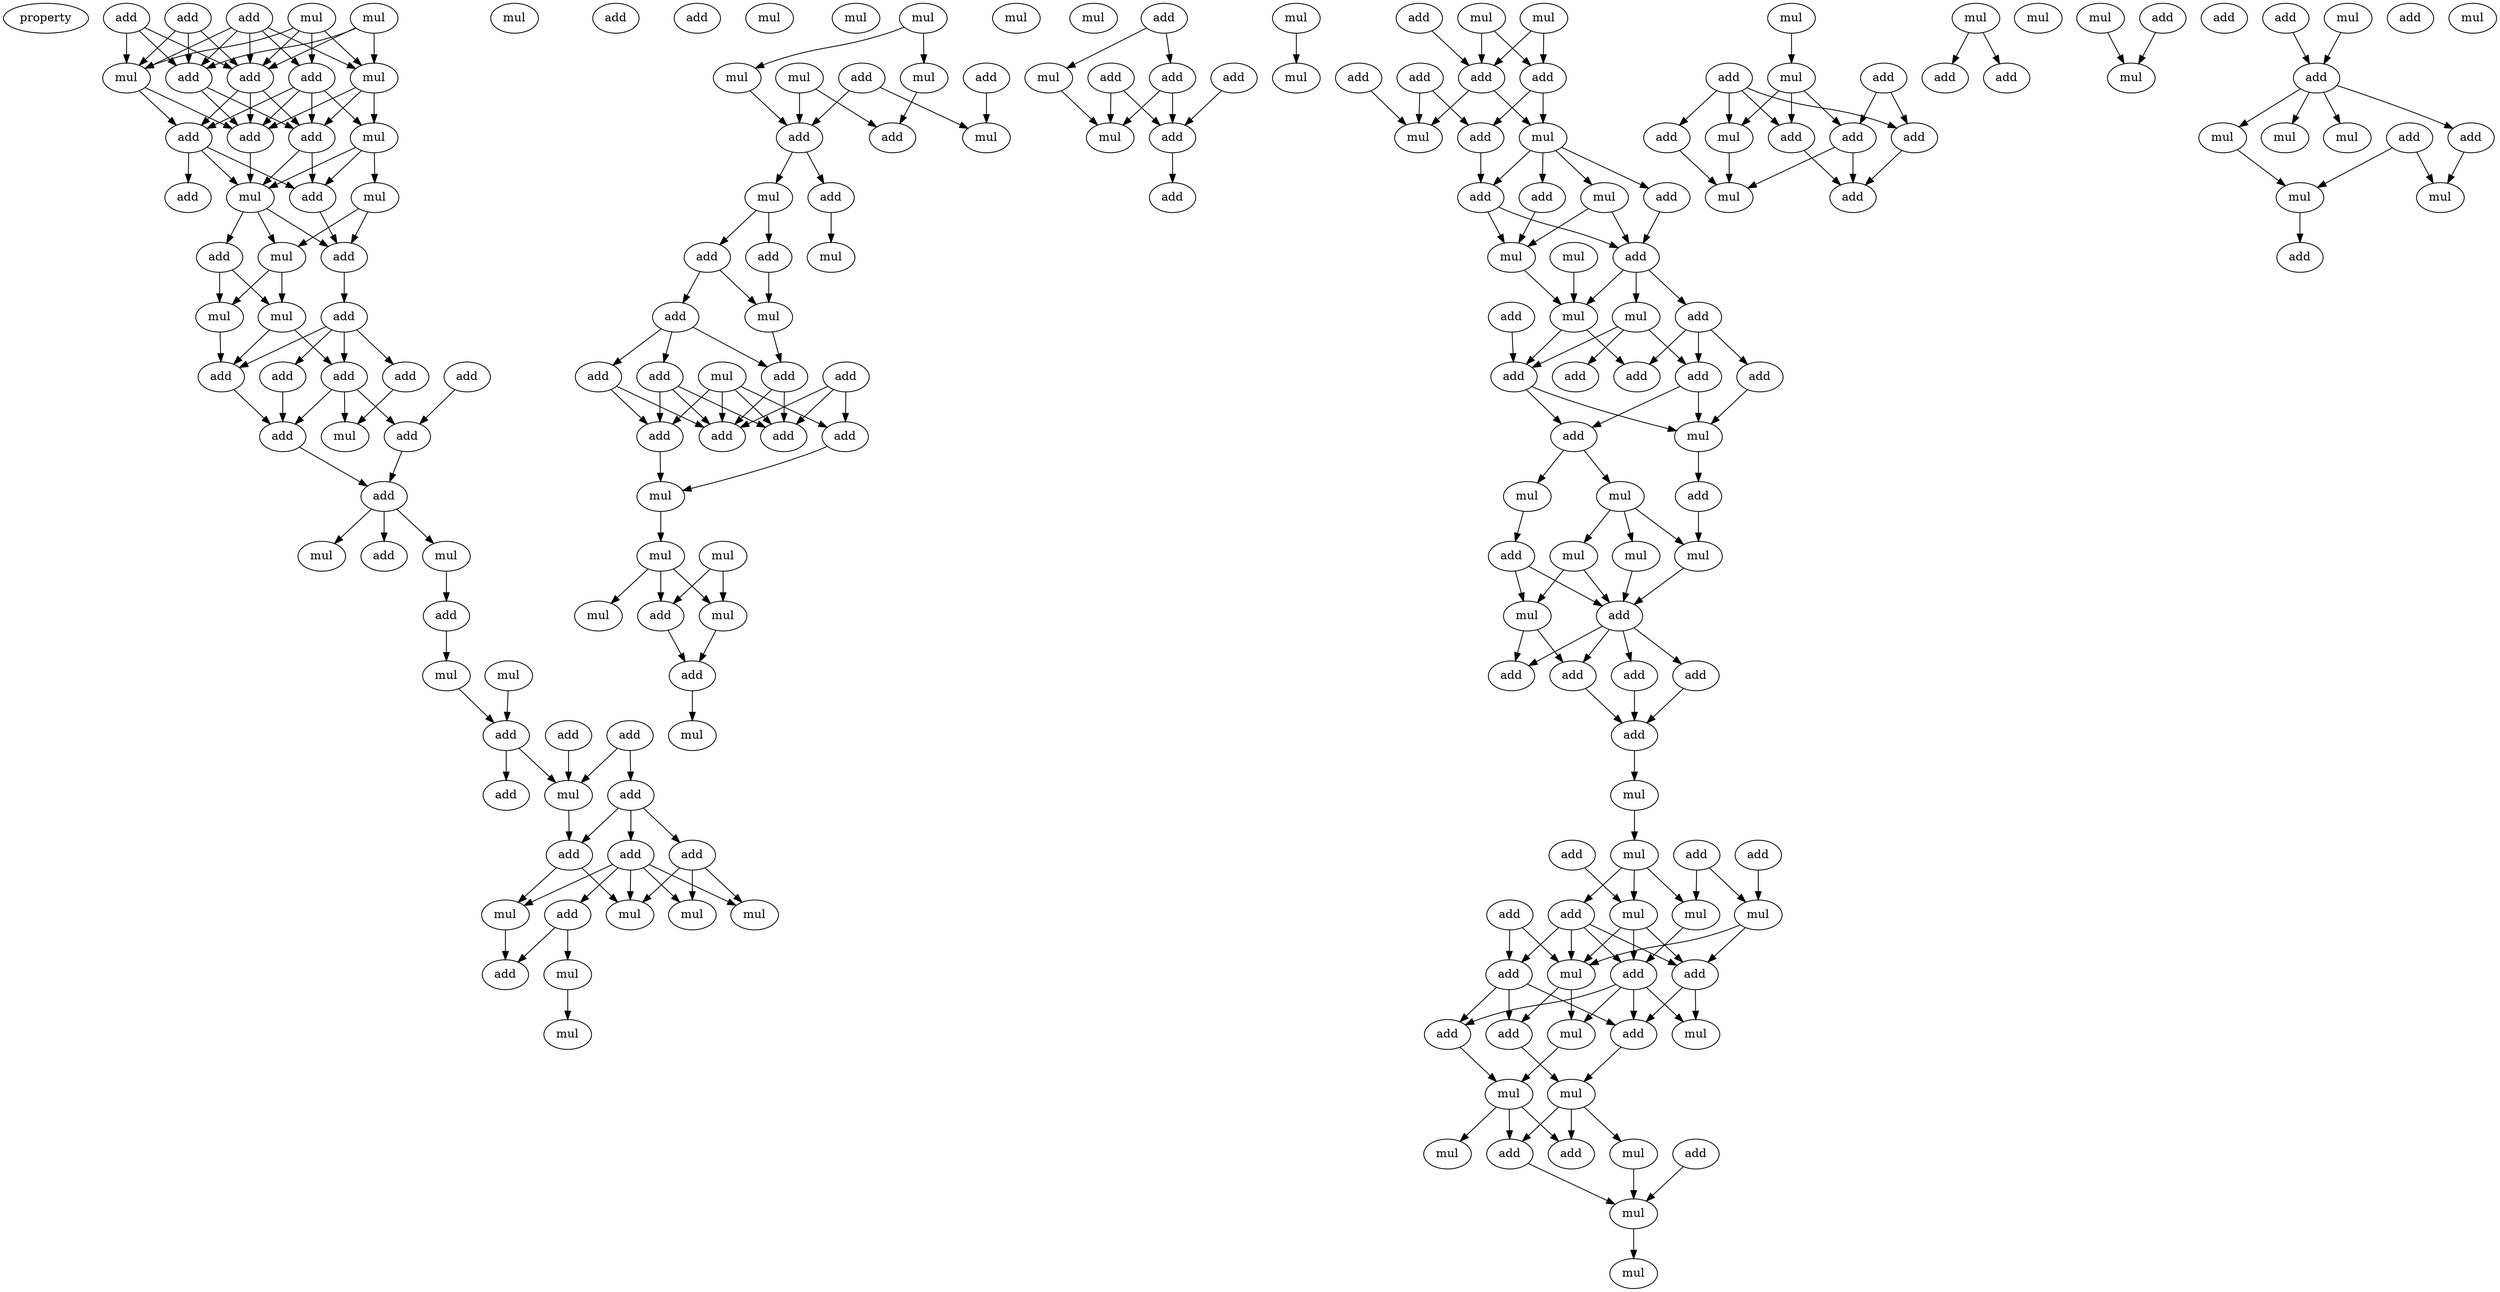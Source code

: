 digraph {
    node [fontcolor=black]
    property [mul=2,lf=1.8]
    0 [ label = mul ];
    1 [ label = add ];
    2 [ label = add ];
    3 [ label = add ];
    4 [ label = mul ];
    5 [ label = add ];
    6 [ label = mul ];
    7 [ label = mul ];
    8 [ label = add ];
    9 [ label = add ];
    10 [ label = mul ];
    11 [ label = add ];
    12 [ label = add ];
    13 [ label = add ];
    14 [ label = add ];
    15 [ label = add ];
    16 [ label = mul ];
    17 [ label = mul ];
    18 [ label = mul ];
    19 [ label = add ];
    20 [ label = add ];
    21 [ label = mul ];
    22 [ label = mul ];
    23 [ label = add ];
    24 [ label = add ];
    25 [ label = add ];
    26 [ label = add ];
    27 [ label = add ];
    28 [ label = add ];
    29 [ label = add ];
    30 [ label = mul ];
    31 [ label = add ];
    32 [ label = add ];
    33 [ label = mul ];
    34 [ label = add ];
    35 [ label = mul ];
    36 [ label = add ];
    37 [ label = mul ];
    38 [ label = mul ];
    39 [ label = add ];
    40 [ label = mul ];
    41 [ label = add ];
    42 [ label = add ];
    43 [ label = add ];
    44 [ label = mul ];
    45 [ label = add ];
    46 [ label = add ];
    47 [ label = add ];
    48 [ label = add ];
    49 [ label = add ];
    50 [ label = add ];
    51 [ label = mul ];
    52 [ label = mul ];
    53 [ label = mul ];
    54 [ label = mul ];
    55 [ label = add ];
    56 [ label = mul ];
    57 [ label = mul ];
    58 [ label = add ];
    59 [ label = mul ];
    60 [ label = mul ];
    61 [ label = mul ];
    62 [ label = add ];
    63 [ label = mul ];
    64 [ label = mul ];
    65 [ label = mul ];
    66 [ label = add ];
    67 [ label = add ];
    68 [ label = add ];
    69 [ label = mul ];
    70 [ label = mul ];
    71 [ label = add ];
    72 [ label = add ];
    73 [ label = mul ];
    74 [ label = add ];
    75 [ label = mul ];
    76 [ label = add ];
    77 [ label = add ];
    78 [ label = add ];
    79 [ label = add ];
    80 [ label = mul ];
    81 [ label = add ];
    82 [ label = add ];
    83 [ label = add ];
    84 [ label = mul ];
    85 [ label = add ];
    86 [ label = add ];
    87 [ label = mul ];
    88 [ label = mul ];
    89 [ label = mul ];
    90 [ label = mul ];
    91 [ label = mul ];
    92 [ label = add ];
    93 [ label = mul ];
    94 [ label = add ];
    95 [ label = mul ];
    96 [ label = add ];
    97 [ label = add ];
    98 [ label = mul ];
    99 [ label = add ];
    100 [ label = add ];
    101 [ label = mul ];
    102 [ label = add ];
    103 [ label = add ];
    104 [ label = mul ];
    105 [ label = mul ];
    106 [ label = mul ];
    107 [ label = add ];
    108 [ label = mul ];
    109 [ label = add ];
    110 [ label = add ];
    111 [ label = add ];
    112 [ label = add ];
    113 [ label = add ];
    114 [ label = mul ];
    115 [ label = mul ];
    116 [ label = add ];
    117 [ label = add ];
    118 [ label = mul ];
    119 [ label = add ];
    120 [ label = mul ];
    121 [ label = mul ];
    122 [ label = add ];
    123 [ label = add ];
    124 [ label = add ];
    125 [ label = mul ];
    126 [ label = mul ];
    127 [ label = add ];
    128 [ label = add ];
    129 [ label = add ];
    130 [ label = add ];
    131 [ label = add ];
    132 [ label = add ];
    133 [ label = mul ];
    134 [ label = mul ];
    135 [ label = mul ];
    136 [ label = add ];
    137 [ label = add ];
    138 [ label = mul ];
    139 [ label = mul ];
    140 [ label = mul ];
    141 [ label = mul ];
    142 [ label = add ];
    143 [ label = add ];
    144 [ label = add ];
    145 [ label = add ];
    146 [ label = add ];
    147 [ label = add ];
    148 [ label = mul ];
    149 [ label = mul ];
    150 [ label = add ];
    151 [ label = add ];
    152 [ label = add ];
    153 [ label = add ];
    154 [ label = add ];
    155 [ label = mul ];
    156 [ label = mul ];
    157 [ label = mul ];
    158 [ label = add ];
    159 [ label = mul ];
    160 [ label = add ];
    161 [ label = add ];
    162 [ label = add ];
    163 [ label = add ];
    164 [ label = mul ];
    165 [ label = mul ];
    166 [ label = add ];
    167 [ label = mul ];
    168 [ label = mul ];
    169 [ label = add ];
    170 [ label = add ];
    171 [ label = add ];
    172 [ label = mul ];
    173 [ label = mul ];
    174 [ label = mul ];
    175 [ label = mul ];
    176 [ label = mul ];
    177 [ label = add ];
    178 [ label = add ];
    179 [ label = mul ];
    180 [ label = add ];
    181 [ label = add ];
    182 [ label = mul ];
    183 [ label = add ];
    184 [ label = add ];
    185 [ label = mul ];
    186 [ label = add ];
    187 [ label = mul ];
    188 [ label = mul ];
    189 [ label = mul ];
    190 [ label = add ];
    191 [ label = add ];
    192 [ label = add ];
    193 [ label = mul ];
    194 [ label = add ];
    195 [ label = add ];
    196 [ label = mul ];
    197 [ label = add ];
    198 [ label = add ];
    199 [ label = add ];
    200 [ label = add ];
    201 [ label = mul ];
    202 [ label = mul ];
    203 [ label = mul ];
    204 [ label = mul ];
    205 [ label = mul ];
    206 [ label = add ];
    207 [ label = mul ];
    0 -> 5 [ name = 0 ];
    0 -> 6 [ name = 1 ];
    0 -> 7 [ name = 2 ];
    0 -> 9 [ name = 3 ];
    1 -> 5 [ name = 4 ];
    1 -> 6 [ name = 5 ];
    1 -> 8 [ name = 6 ];
    2 -> 5 [ name = 7 ];
    2 -> 6 [ name = 8 ];
    2 -> 8 [ name = 9 ];
    3 -> 5 [ name = 10 ];
    3 -> 6 [ name = 11 ];
    3 -> 7 [ name = 12 ];
    3 -> 8 [ name = 13 ];
    3 -> 9 [ name = 14 ];
    4 -> 5 [ name = 15 ];
    4 -> 7 [ name = 16 ];
    4 -> 8 [ name = 17 ];
    5 -> 11 [ name = 18 ];
    5 -> 12 [ name = 19 ];
    5 -> 13 [ name = 20 ];
    6 -> 11 [ name = 21 ];
    6 -> 12 [ name = 22 ];
    7 -> 10 [ name = 23 ];
    7 -> 12 [ name = 24 ];
    7 -> 13 [ name = 25 ];
    8 -> 12 [ name = 26 ];
    8 -> 13 [ name = 27 ];
    9 -> 10 [ name = 28 ];
    9 -> 11 [ name = 29 ];
    9 -> 12 [ name = 30 ];
    9 -> 13 [ name = 31 ];
    10 -> 15 [ name = 32 ];
    10 -> 16 [ name = 33 ];
    10 -> 17 [ name = 34 ];
    11 -> 14 [ name = 35 ];
    11 -> 15 [ name = 36 ];
    11 -> 16 [ name = 37 ];
    12 -> 16 [ name = 38 ];
    13 -> 15 [ name = 39 ];
    13 -> 16 [ name = 40 ];
    15 -> 20 [ name = 41 ];
    16 -> 18 [ name = 42 ];
    16 -> 19 [ name = 43 ];
    16 -> 20 [ name = 44 ];
    17 -> 18 [ name = 45 ];
    17 -> 20 [ name = 46 ];
    18 -> 21 [ name = 47 ];
    18 -> 22 [ name = 48 ];
    19 -> 21 [ name = 49 ];
    19 -> 22 [ name = 50 ];
    20 -> 23 [ name = 51 ];
    21 -> 27 [ name = 52 ];
    21 -> 28 [ name = 53 ];
    22 -> 28 [ name = 54 ];
    23 -> 24 [ name = 55 ];
    23 -> 26 [ name = 56 ];
    23 -> 27 [ name = 57 ];
    23 -> 28 [ name = 58 ];
    24 -> 29 [ name = 59 ];
    25 -> 31 [ name = 60 ];
    26 -> 30 [ name = 61 ];
    27 -> 29 [ name = 62 ];
    27 -> 30 [ name = 63 ];
    27 -> 31 [ name = 64 ];
    28 -> 29 [ name = 65 ];
    29 -> 32 [ name = 66 ];
    31 -> 32 [ name = 67 ];
    32 -> 33 [ name = 68 ];
    32 -> 34 [ name = 69 ];
    32 -> 35 [ name = 70 ];
    35 -> 36 [ name = 71 ];
    36 -> 37 [ name = 72 ];
    37 -> 39 [ name = 73 ];
    38 -> 39 [ name = 74 ];
    39 -> 44 [ name = 75 ];
    39 -> 45 [ name = 76 ];
    41 -> 43 [ name = 77 ];
    41 -> 44 [ name = 78 ];
    42 -> 44 [ name = 79 ];
    43 -> 46 [ name = 80 ];
    43 -> 47 [ name = 81 ];
    43 -> 49 [ name = 82 ];
    44 -> 46 [ name = 83 ];
    46 -> 51 [ name = 84 ];
    46 -> 53 [ name = 85 ];
    47 -> 51 [ name = 86 ];
    47 -> 52 [ name = 87 ];
    47 -> 54 [ name = 88 ];
    49 -> 50 [ name = 89 ];
    49 -> 51 [ name = 90 ];
    49 -> 52 [ name = 91 ];
    49 -> 53 [ name = 92 ];
    49 -> 54 [ name = 93 ];
    50 -> 55 [ name = 94 ];
    50 -> 56 [ name = 95 ];
    53 -> 55 [ name = 96 ];
    56 -> 57 [ name = 97 ];
    61 -> 63 [ name = 98 ];
    61 -> 64 [ name = 99 ];
    62 -> 68 [ name = 100 ];
    62 -> 69 [ name = 101 ];
    63 -> 67 [ name = 102 ];
    64 -> 68 [ name = 103 ];
    65 -> 67 [ name = 104 ];
    65 -> 68 [ name = 105 ];
    66 -> 69 [ name = 106 ];
    68 -> 70 [ name = 107 ];
    68 -> 71 [ name = 108 ];
    70 -> 72 [ name = 109 ];
    70 -> 74 [ name = 110 ];
    71 -> 73 [ name = 111 ];
    72 -> 75 [ name = 112 ];
    74 -> 75 [ name = 113 ];
    74 -> 76 [ name = 114 ];
    75 -> 77 [ name = 115 ];
    76 -> 77 [ name = 116 ];
    76 -> 78 [ name = 117 ];
    76 -> 81 [ name = 118 ];
    77 -> 82 [ name = 119 ];
    77 -> 86 [ name = 120 ];
    78 -> 82 [ name = 121 ];
    78 -> 83 [ name = 122 ];
    78 -> 86 [ name = 123 ];
    79 -> 82 [ name = 124 ];
    79 -> 85 [ name = 125 ];
    79 -> 86 [ name = 126 ];
    80 -> 82 [ name = 127 ];
    80 -> 83 [ name = 128 ];
    80 -> 85 [ name = 129 ];
    80 -> 86 [ name = 130 ];
    81 -> 82 [ name = 131 ];
    81 -> 83 [ name = 132 ];
    83 -> 87 [ name = 133 ];
    85 -> 87 [ name = 134 ];
    87 -> 90 [ name = 135 ];
    88 -> 92 [ name = 136 ];
    88 -> 93 [ name = 137 ];
    90 -> 91 [ name = 138 ];
    90 -> 92 [ name = 139 ];
    90 -> 93 [ name = 140 ];
    92 -> 94 [ name = 141 ];
    93 -> 94 [ name = 142 ];
    94 -> 95 [ name = 143 ];
    96 -> 98 [ name = 144 ];
    96 -> 100 [ name = 145 ];
    97 -> 101 [ name = 146 ];
    97 -> 102 [ name = 147 ];
    98 -> 101 [ name = 148 ];
    99 -> 102 [ name = 149 ];
    100 -> 101 [ name = 150 ];
    100 -> 102 [ name = 151 ];
    102 -> 103 [ name = 152 ];
    104 -> 108 [ name = 153 ];
    105 -> 109 [ name = 154 ];
    105 -> 112 [ name = 155 ];
    106 -> 109 [ name = 156 ];
    106 -> 112 [ name = 157 ];
    107 -> 109 [ name = 158 ];
    109 -> 114 [ name = 159 ];
    109 -> 115 [ name = 160 ];
    110 -> 114 [ name = 161 ];
    111 -> 113 [ name = 162 ];
    111 -> 114 [ name = 163 ];
    112 -> 113 [ name = 164 ];
    112 -> 115 [ name = 165 ];
    113 -> 117 [ name = 166 ];
    115 -> 116 [ name = 167 ];
    115 -> 117 [ name = 168 ];
    115 -> 118 [ name = 169 ];
    115 -> 119 [ name = 170 ];
    116 -> 121 [ name = 171 ];
    117 -> 121 [ name = 172 ];
    117 -> 122 [ name = 173 ];
    118 -> 121 [ name = 174 ];
    118 -> 122 [ name = 175 ];
    119 -> 122 [ name = 176 ];
    120 -> 126 [ name = 177 ];
    121 -> 126 [ name = 178 ];
    122 -> 123 [ name = 179 ];
    122 -> 125 [ name = 180 ];
    122 -> 126 [ name = 181 ];
    123 -> 127 [ name = 182 ];
    123 -> 130 [ name = 183 ];
    123 -> 131 [ name = 184 ];
    124 -> 129 [ name = 185 ];
    125 -> 128 [ name = 186 ];
    125 -> 129 [ name = 187 ];
    125 -> 130 [ name = 188 ];
    126 -> 127 [ name = 189 ];
    126 -> 129 [ name = 190 ];
    129 -> 132 [ name = 191 ];
    129 -> 133 [ name = 192 ];
    130 -> 132 [ name = 193 ];
    130 -> 133 [ name = 194 ];
    131 -> 133 [ name = 195 ];
    132 -> 134 [ name = 196 ];
    132 -> 135 [ name = 197 ];
    133 -> 136 [ name = 198 ];
    134 -> 138 [ name = 199 ];
    134 -> 139 [ name = 200 ];
    134 -> 140 [ name = 201 ];
    135 -> 137 [ name = 202 ];
    136 -> 140 [ name = 203 ];
    137 -> 141 [ name = 204 ];
    137 -> 142 [ name = 205 ];
    138 -> 141 [ name = 206 ];
    138 -> 142 [ name = 207 ];
    139 -> 142 [ name = 208 ];
    140 -> 142 [ name = 209 ];
    141 -> 143 [ name = 210 ];
    141 -> 146 [ name = 211 ];
    142 -> 143 [ name = 212 ];
    142 -> 144 [ name = 213 ];
    142 -> 145 [ name = 214 ];
    142 -> 146 [ name = 215 ];
    144 -> 147 [ name = 216 ];
    145 -> 147 [ name = 217 ];
    146 -> 147 [ name = 218 ];
    147 -> 148 [ name = 219 ];
    148 -> 149 [ name = 220 ];
    149 -> 154 [ name = 221 ];
    149 -> 156 [ name = 222 ];
    149 -> 157 [ name = 223 ];
    150 -> 155 [ name = 224 ];
    151 -> 155 [ name = 225 ];
    151 -> 157 [ name = 226 ];
    152 -> 156 [ name = 227 ];
    153 -> 158 [ name = 228 ];
    153 -> 159 [ name = 229 ];
    154 -> 158 [ name = 230 ];
    154 -> 159 [ name = 231 ];
    154 -> 160 [ name = 232 ];
    154 -> 161 [ name = 233 ];
    155 -> 159 [ name = 234 ];
    155 -> 160 [ name = 235 ];
    156 -> 159 [ name = 236 ];
    156 -> 160 [ name = 237 ];
    156 -> 161 [ name = 238 ];
    157 -> 161 [ name = 239 ];
    158 -> 162 [ name = 240 ];
    158 -> 163 [ name = 241 ];
    158 -> 166 [ name = 242 ];
    159 -> 162 [ name = 243 ];
    159 -> 164 [ name = 244 ];
    160 -> 165 [ name = 245 ];
    160 -> 166 [ name = 246 ];
    161 -> 163 [ name = 247 ];
    161 -> 164 [ name = 248 ];
    161 -> 165 [ name = 249 ];
    161 -> 166 [ name = 250 ];
    162 -> 168 [ name = 251 ];
    163 -> 167 [ name = 252 ];
    164 -> 167 [ name = 253 ];
    166 -> 168 [ name = 254 ];
    167 -> 169 [ name = 255 ];
    167 -> 170 [ name = 256 ];
    167 -> 173 [ name = 257 ];
    168 -> 169 [ name = 258 ];
    168 -> 170 [ name = 259 ];
    168 -> 172 [ name = 260 ];
    170 -> 174 [ name = 261 ];
    171 -> 174 [ name = 262 ];
    172 -> 174 [ name = 263 ];
    174 -> 175 [ name = 264 ];
    176 -> 179 [ name = 265 ];
    177 -> 180 [ name = 266 ];
    177 -> 183 [ name = 267 ];
    178 -> 181 [ name = 268 ];
    178 -> 182 [ name = 269 ];
    178 -> 183 [ name = 270 ];
    178 -> 184 [ name = 271 ];
    179 -> 180 [ name = 272 ];
    179 -> 181 [ name = 273 ];
    179 -> 182 [ name = 274 ];
    180 -> 185 [ name = 275 ];
    180 -> 186 [ name = 276 ];
    181 -> 186 [ name = 277 ];
    182 -> 185 [ name = 278 ];
    183 -> 186 [ name = 279 ];
    184 -> 185 [ name = 280 ];
    187 -> 191 [ name = 281 ];
    187 -> 192 [ name = 282 ];
    189 -> 193 [ name = 283 ];
    190 -> 193 [ name = 284 ];
    195 -> 198 [ name = 285 ];
    196 -> 198 [ name = 286 ];
    198 -> 200 [ name = 287 ];
    198 -> 201 [ name = 288 ];
    198 -> 202 [ name = 289 ];
    198 -> 203 [ name = 290 ];
    199 -> 204 [ name = 291 ];
    199 -> 205 [ name = 292 ];
    200 -> 205 [ name = 293 ];
    201 -> 204 [ name = 294 ];
    204 -> 206 [ name = 295 ];
}
